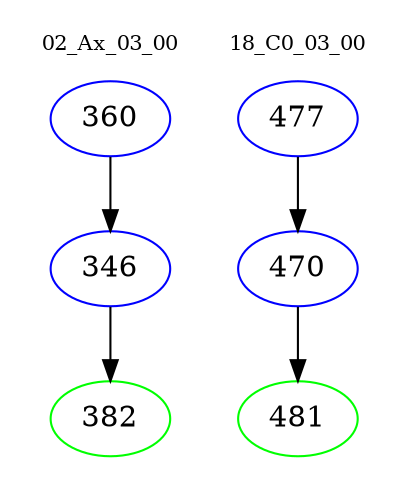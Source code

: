 digraph{
subgraph cluster_0 {
color = white
label = "02_Ax_03_00";
fontsize=10;
T0_360 [label="360", color="blue"]
T0_360 -> T0_346 [color="black"]
T0_346 [label="346", color="blue"]
T0_346 -> T0_382 [color="black"]
T0_382 [label="382", color="green"]
}
subgraph cluster_1 {
color = white
label = "18_C0_03_00";
fontsize=10;
T1_477 [label="477", color="blue"]
T1_477 -> T1_470 [color="black"]
T1_470 [label="470", color="blue"]
T1_470 -> T1_481 [color="black"]
T1_481 [label="481", color="green"]
}
}

